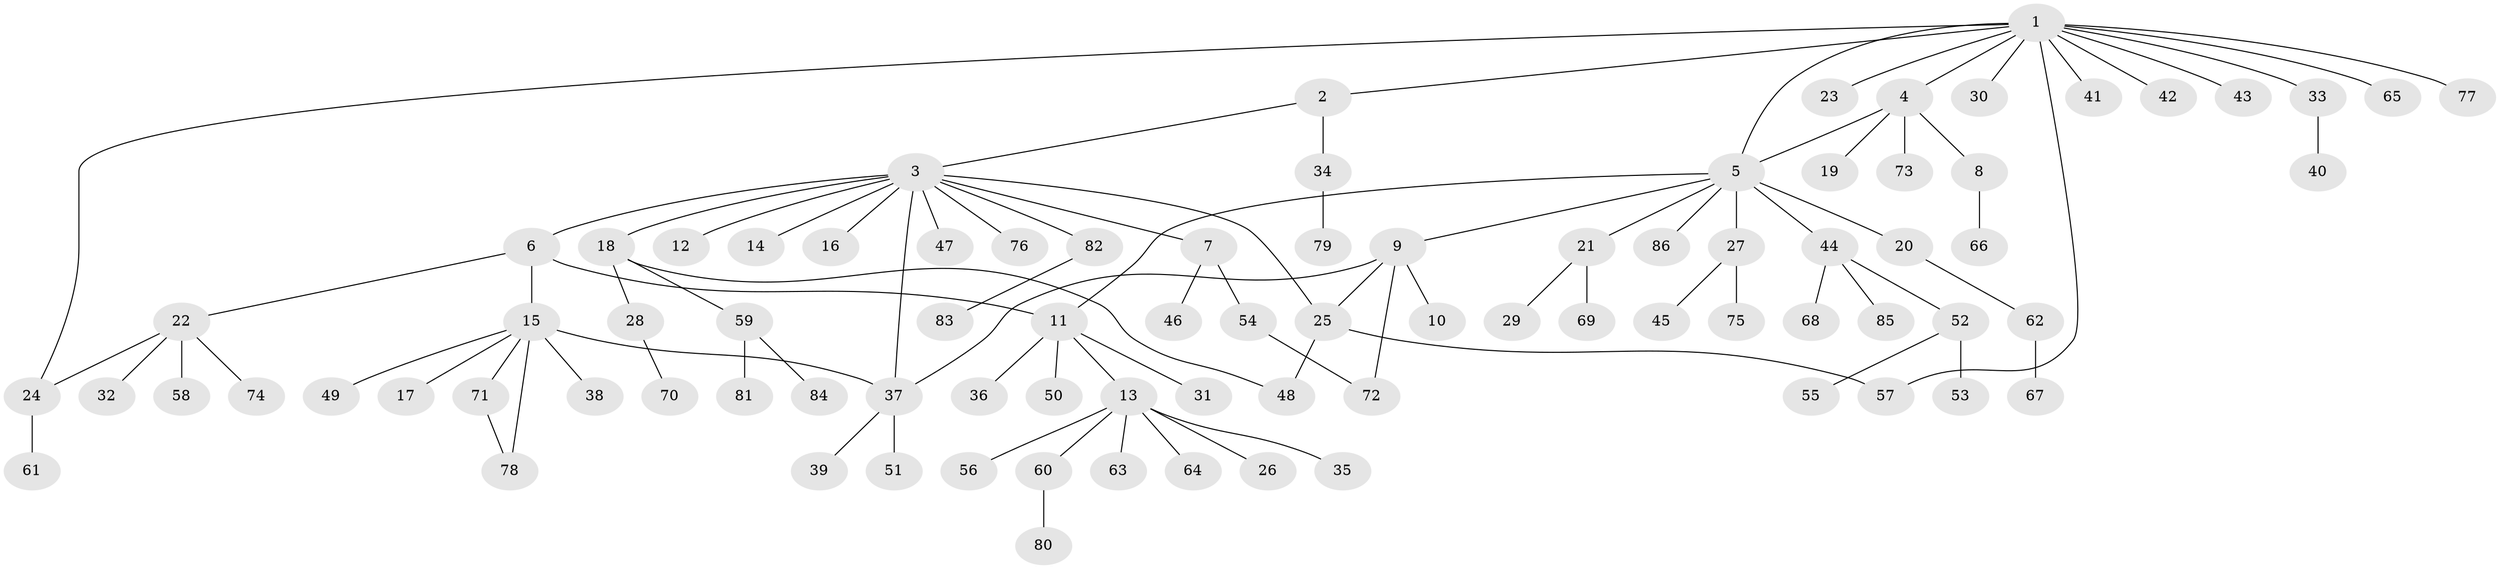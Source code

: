 // Generated by graph-tools (version 1.1) at 2025/35/03/09/25 02:35:49]
// undirected, 86 vertices, 95 edges
graph export_dot {
graph [start="1"]
  node [color=gray90,style=filled];
  1;
  2;
  3;
  4;
  5;
  6;
  7;
  8;
  9;
  10;
  11;
  12;
  13;
  14;
  15;
  16;
  17;
  18;
  19;
  20;
  21;
  22;
  23;
  24;
  25;
  26;
  27;
  28;
  29;
  30;
  31;
  32;
  33;
  34;
  35;
  36;
  37;
  38;
  39;
  40;
  41;
  42;
  43;
  44;
  45;
  46;
  47;
  48;
  49;
  50;
  51;
  52;
  53;
  54;
  55;
  56;
  57;
  58;
  59;
  60;
  61;
  62;
  63;
  64;
  65;
  66;
  67;
  68;
  69;
  70;
  71;
  72;
  73;
  74;
  75;
  76;
  77;
  78;
  79;
  80;
  81;
  82;
  83;
  84;
  85;
  86;
  1 -- 2;
  1 -- 4;
  1 -- 5;
  1 -- 23;
  1 -- 24;
  1 -- 30;
  1 -- 33;
  1 -- 41;
  1 -- 42;
  1 -- 43;
  1 -- 57;
  1 -- 65;
  1 -- 77;
  2 -- 3;
  2 -- 34;
  3 -- 6;
  3 -- 7;
  3 -- 12;
  3 -- 14;
  3 -- 16;
  3 -- 18;
  3 -- 25;
  3 -- 37;
  3 -- 47;
  3 -- 76;
  3 -- 82;
  4 -- 5;
  4 -- 8;
  4 -- 19;
  4 -- 73;
  5 -- 9;
  5 -- 11;
  5 -- 20;
  5 -- 21;
  5 -- 27;
  5 -- 44;
  5 -- 86;
  6 -- 11;
  6 -- 15;
  6 -- 22;
  7 -- 46;
  7 -- 54;
  8 -- 66;
  9 -- 10;
  9 -- 25;
  9 -- 37;
  9 -- 72;
  11 -- 13;
  11 -- 31;
  11 -- 36;
  11 -- 50;
  13 -- 26;
  13 -- 35;
  13 -- 56;
  13 -- 60;
  13 -- 63;
  13 -- 64;
  15 -- 17;
  15 -- 37;
  15 -- 38;
  15 -- 49;
  15 -- 71;
  15 -- 78;
  18 -- 28;
  18 -- 48;
  18 -- 59;
  20 -- 62;
  21 -- 29;
  21 -- 69;
  22 -- 24;
  22 -- 32;
  22 -- 58;
  22 -- 74;
  24 -- 61;
  25 -- 48;
  25 -- 57;
  27 -- 45;
  27 -- 75;
  28 -- 70;
  33 -- 40;
  34 -- 79;
  37 -- 39;
  37 -- 51;
  44 -- 52;
  44 -- 68;
  44 -- 85;
  52 -- 53;
  52 -- 55;
  54 -- 72;
  59 -- 81;
  59 -- 84;
  60 -- 80;
  62 -- 67;
  71 -- 78;
  82 -- 83;
}
